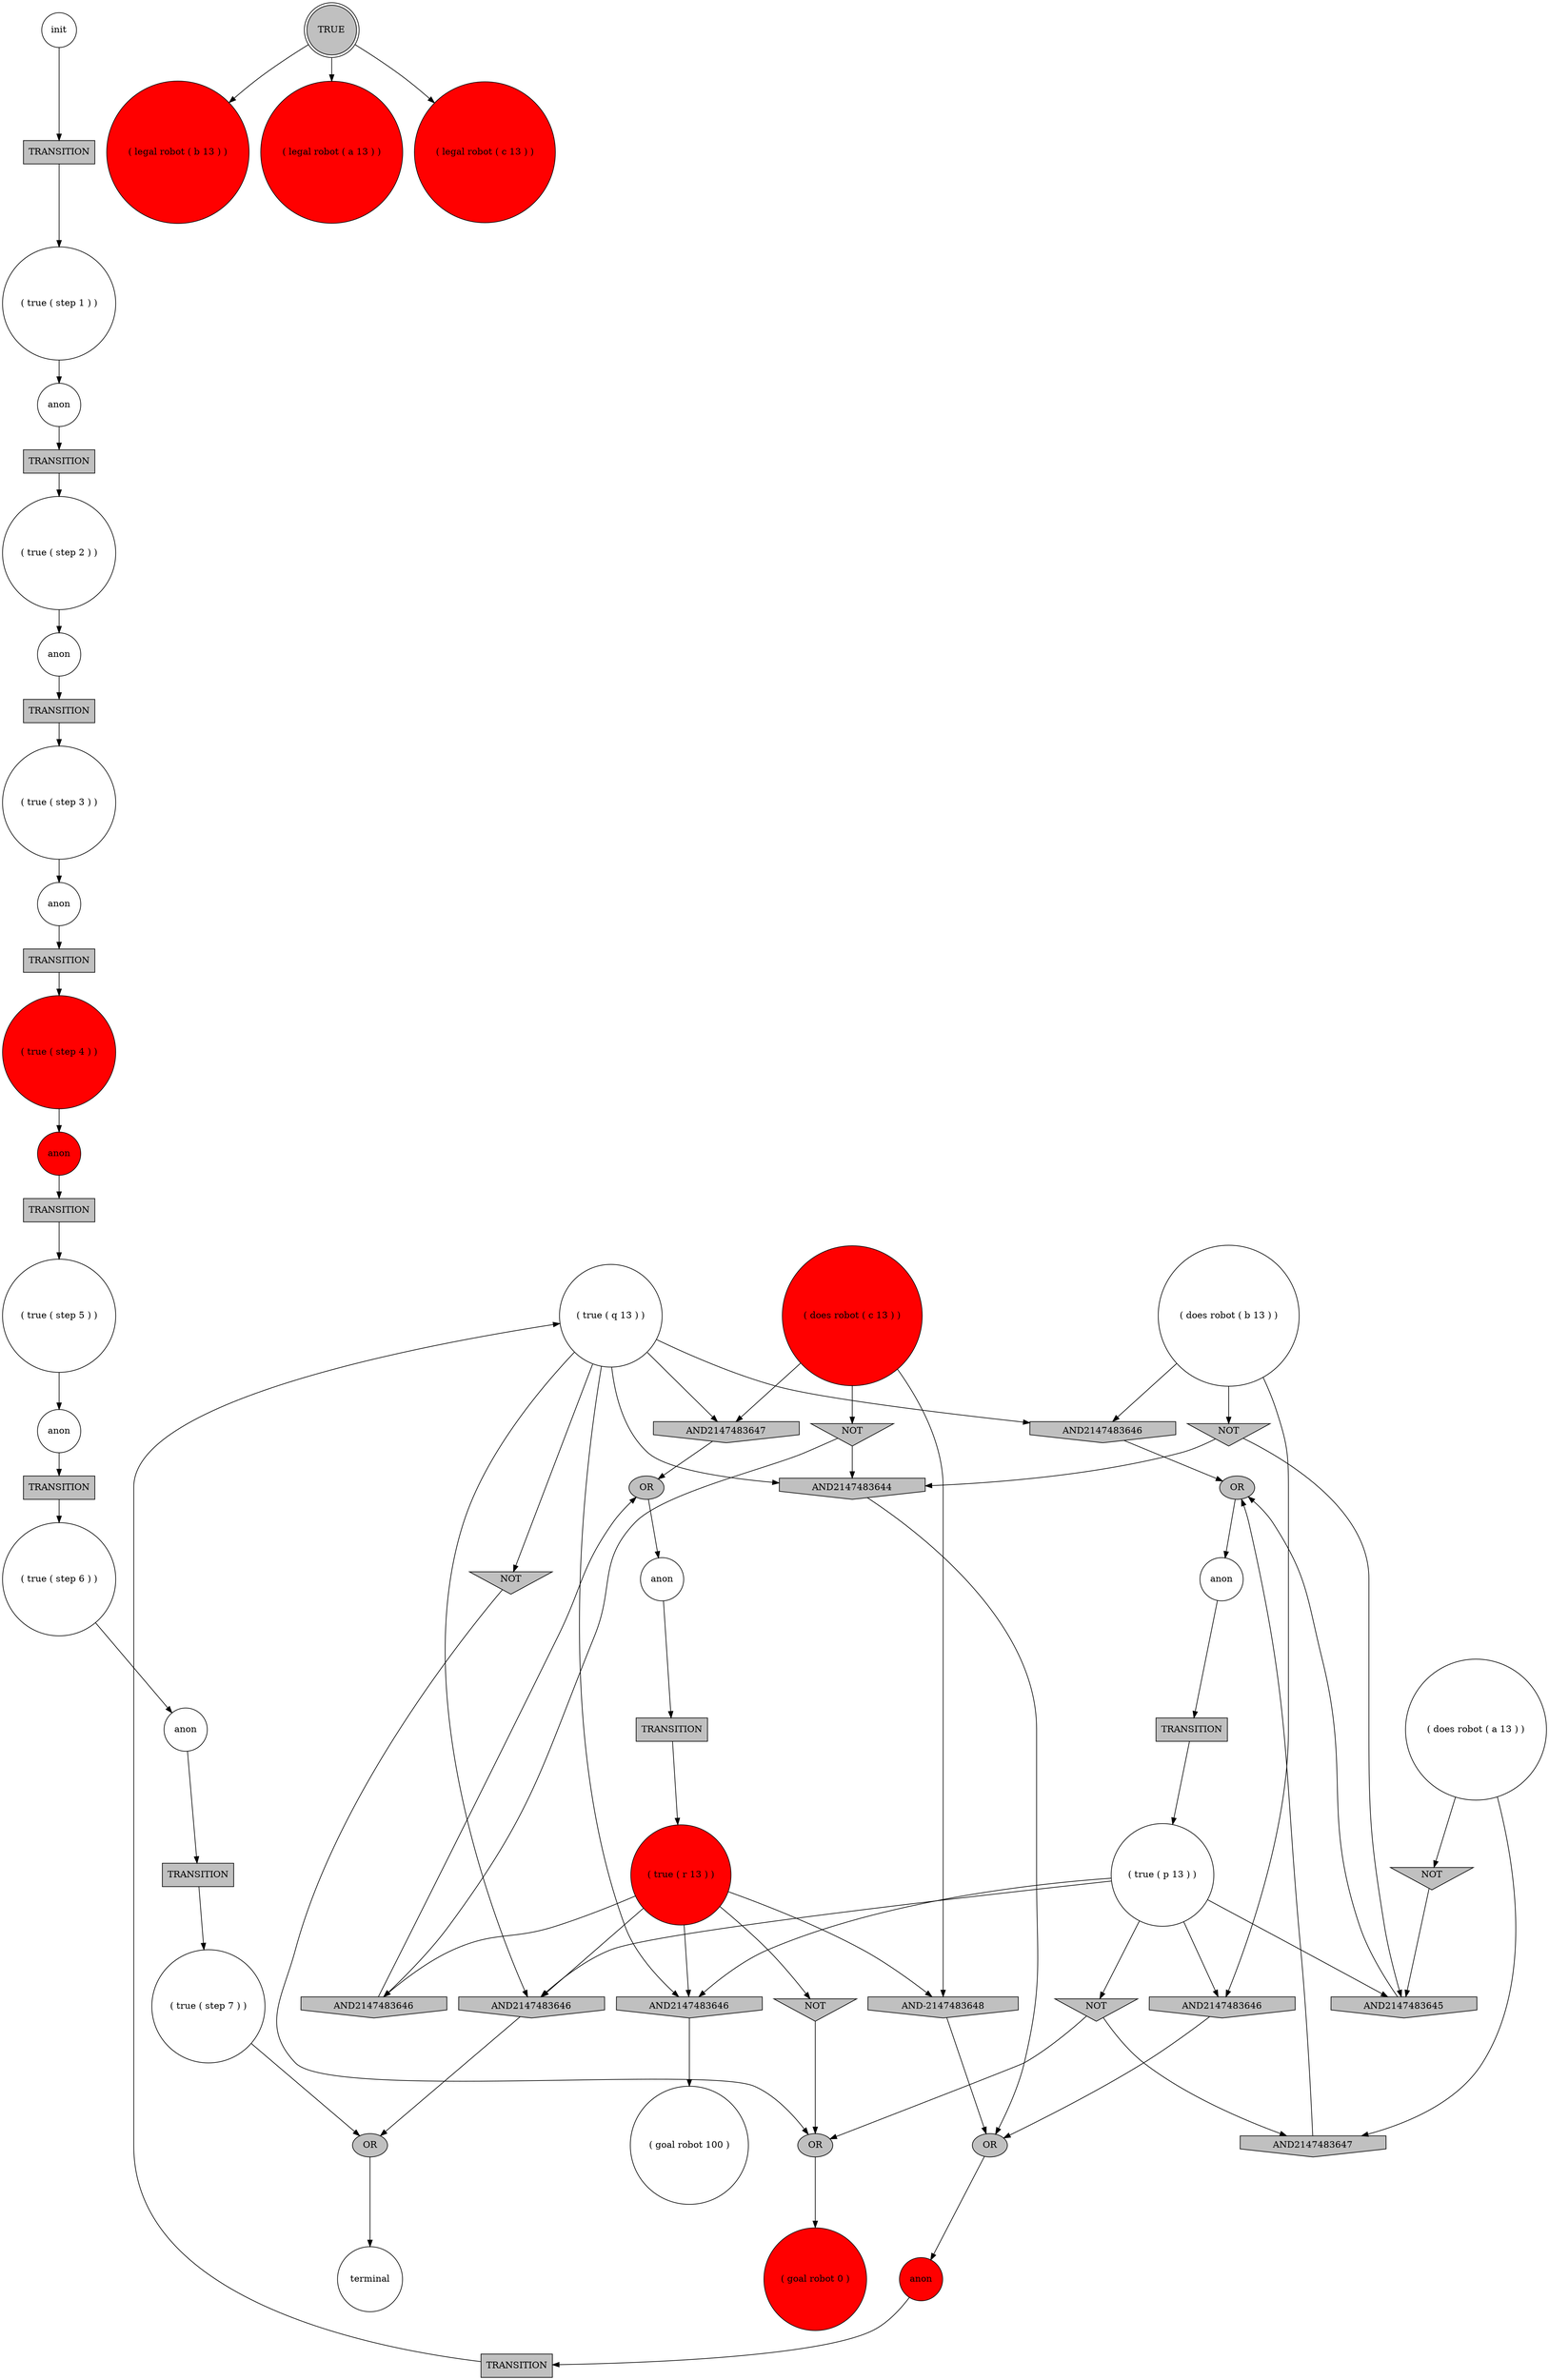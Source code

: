 digraph propNet
{
	"@16816692"[shape=circle, style= filled, fillcolor=white, label="anon"]; "@16816692"->"@44d02a01"; 
	"@79796960"[shape=invtriangle, style= filled, fillcolor=grey, label="NOT"]; "@79796960"->"@77366827"; "@79796960"->"@567aedd3"; 
	"@281bc02f"[shape=circle, style= filled, fillcolor=white, label="( true ( step 5 ) )"]; "@281bc02f"->"@6903a855"; 
	"@2026b861"[shape=circle, style= filled, fillcolor=white, label="terminal"]; 
	"@14fba4ab"[shape=circle, style= filled, fillcolor=white, label="( true ( q 13 ) )"]; "@14fba4ab"->"@1eedff7d"; "@14fba4ab"->"@334ae449"; "@14fba4ab"->"@745917f0"; "@14fba4ab"->"@45a6fcac"; "@14fba4ab"->"@130fad00"; "@14fba4ab"->"@2a687447"; 
	"@5f4e0f29"[shape=box, style= filled, fillcolor=grey, label="TRANSITION"]; "@5f4e0f29"->"@14fba4ab"; 
	"@317e31e1"[shape=circle, style= filled, fillcolor=white, label="( true ( step 6 ) )"]; "@317e31e1"->"@412f9af0"; 
	"@5837908b"[shape=circle, style= filled, fillcolor=white, label="anon"]; "@5837908b"->"@30f57455"; 
	"@24fef42f"[shape=ellipse, style= filled, fillcolor=grey, label="OR"]; "@24fef42f"->"@2026b861"; 
	"@45a6fcac"[shape=invhouse, style= filled, fillcolor=grey, label="AND2147483646"]; "@45a6fcac"->"@34683f5f"; 
	"@4f271610"[shape=circle, style= filled, fillcolor=white, label="anon"]; "@4f271610"->"@87f4aee"; 
	"@6903a855"[shape=circle, style= filled, fillcolor=white, label="anon"]; "@6903a855"->"@42fb9eb6"; 
	"@66ca1793"[shape=circle, style= filled, fillcolor=white, label="( true ( step 2 ) )"]; "@66ca1793"->"@4f271610"; 
	"@31663004"[shape=box, style= filled, fillcolor=grey, label="TRANSITION"]; "@31663004"->"@367ffa40"; 
	"@1eedff7d"[shape=invtriangle, style= filled, fillcolor=grey, label="NOT"]; "@1eedff7d"->"@77366827"; 
	"@58528192"[shape=circle, style= filled, fillcolor=white, label="( goal robot 100 )"]; 
	"@7a7ab38f"[shape=circle, style= filled, fillcolor=red, label="( does robot ( c 13 ) )"]; "@7a7ab38f"->"@61cb9a7b"; "@7a7ab38f"->"@27c9cb73"; "@7a7ab38f"->"@130fad00"; 
	"@5274728"[shape=box, style= filled, fillcolor=grey, label="TRANSITION"]; "@5274728"->"@410aa5ac"; 
	"@60f6bab2"[shape=doublecircle, style= filled, fillcolor=grey, label="TRUE"]; "@60f6bab2"->"@73081e10"; "@60f6bab2"->"@3daaaf05"; "@60f6bab2"->"@4f42197f"; 
	"@2f4d552d"[shape=box, style= filled, fillcolor=grey, label="TRANSITION"]; "@2f4d552d"->"@3a2c60bd"; 
	"@5997d3e0"[shape=invtriangle, style= filled, fillcolor=grey, label="NOT"]; "@5997d3e0"->"@77366827"; 
	"@3a2c60bd"[shape=circle, style= filled, fillcolor=white, label="( true ( step 7 ) )"]; "@3a2c60bd"->"@24fef42f"; 
	"@87f4aee"[shape=box, style= filled, fillcolor=grey, label="TRANSITION"]; "@87f4aee"->"@4de83059"; 
	"@3daaaf05"[shape=circle, style= filled, fillcolor=red, label="( legal robot ( a 13 ) )"]; 
	"@5af5b9f6"[shape=circle, style= filled, fillcolor=red, label="anon"]; "@5af5b9f6"->"@5f4e0f29"; 
	"@1eb79db1"[shape=circle, style= filled, fillcolor=red, label="anon"]; "@1eb79db1"->"@461ec383"; 
	"@34683f5f"[shape=ellipse, style= filled, fillcolor=grey, label="OR"]; "@34683f5f"->"@45d649b3"; 
	"@6f4efc23"[shape=circle, style= filled, fillcolor=white, label="( does robot ( a 13 ) )"]; "@6f4efc23"->"@5bacacda"; "@6f4efc23"->"@567aedd3"; 
	"@34777ff2"[shape=circle, style= filled, fillcolor=white, label="anon"]; "@34777ff2"->"@31663004"; 
	"@745917f0"[shape=invhouse, style= filled, fillcolor=grey, label="AND2147483644"]; "@745917f0"->"@38efc5cf"; 
	"@567aedd3"[shape=invhouse, style= filled, fillcolor=grey, label="AND2147483647"]; "@567aedd3"->"@34683f5f"; 
	"@61cb9a7b"[shape=invtriangle, style= filled, fillcolor=grey, label="NOT"]; "@61cb9a7b"->"@274569f3"; "@61cb9a7b"->"@745917f0"; 
	"@412f9af0"[shape=circle, style= filled, fillcolor=white, label="anon"]; "@412f9af0"->"@2f4d552d"; 
	"@367ffa40"[shape=circle, style= filled, fillcolor=red, label="( true ( r 13 ) )"]; "@367ffa40"->"@334ae449"; "@367ffa40"->"@274569f3"; "@367ffa40"->"@5997d3e0"; "@367ffa40"->"@27c9cb73"; "@367ffa40"->"@2a687447"; 
	"@42fb9eb6"[shape=box, style= filled, fillcolor=grey, label="TRANSITION"]; "@42fb9eb6"->"@317e31e1"; 
	"@45d649b3"[shape=circle, style= filled, fillcolor=white, label="anon"]; "@45d649b3"->"@7c410a6f"; 
	"@30f57455"[shape=box, style= filled, fillcolor=grey, label="TRANSITION"]; "@30f57455"->"@66ca1793"; 
	"@410aa5ac"[shape=circle, style= filled, fillcolor=white, label="( true ( step 1 ) )"]; "@410aa5ac"->"@5837908b"; 
	"@27c9cb73"[shape=invhouse, style= filled, fillcolor=grey, label="AND-2147483648"]; "@27c9cb73"->"@38efc5cf"; 
	"@73081e10"[shape=circle, style= filled, fillcolor=red, label="( legal robot ( b 13 ) )"]; 
	"@38efc5cf"[shape=ellipse, style= filled, fillcolor=grey, label="OR"]; "@38efc5cf"->"@5af5b9f6"; 
	"@11b88c8c"[shape=ellipse, style= filled, fillcolor=grey, label="OR"]; "@11b88c8c"->"@34777ff2"; 
	"@32f3c770"[shape=invtriangle, style= filled, fillcolor=grey, label="NOT"]; "@32f3c770"->"@14cd5b49"; "@32f3c770"->"@745917f0"; 
	"@461ec383"[shape=box, style= filled, fillcolor=grey, label="TRANSITION"]; "@461ec383"->"@281bc02f"; 
	"@1059adf2"[shape=circle, style= filled, fillcolor=red, label="( goal robot 0 )"]; 
	"@4de83059"[shape=circle, style= filled, fillcolor=white, label="( true ( step 3 ) )"]; "@4de83059"->"@16816692"; 
	"@58b99567"[shape=circle, style= filled, fillcolor=white, label="( true ( p 13 ) )"]; "@58b99567"->"@334ae449"; "@58b99567"->"@14cd5b49"; "@58b99567"->"@8322655"; "@58b99567"->"@79796960"; "@58b99567"->"@2a687447"; 
	"@130fad00"[shape=invhouse, style= filled, fillcolor=grey, label="AND2147483647"]; "@130fad00"->"@11b88c8c"; 
	"@5717690a"[shape=circle, style= filled, fillcolor=white, label="init"]; "@5717690a"->"@5274728"; 
	"@7c410a6f"[shape=box, style= filled, fillcolor=grey, label="TRANSITION"]; "@7c410a6f"->"@58b99567"; 
	"@2a687447"[shape=invhouse, style= filled, fillcolor=grey, label="AND2147483646"]; "@2a687447"->"@58528192"; 
	"@4f42197f"[shape=circle, style= filled, fillcolor=red, label="( legal robot ( c 13 ) )"]; 
	"@8322655"[shape=invhouse, style= filled, fillcolor=grey, label="AND2147483646"]; "@8322655"->"@38efc5cf"; 
	"@274569f3"[shape=invhouse, style= filled, fillcolor=grey, label="AND2147483646"]; "@274569f3"->"@11b88c8c"; 
	"@44d02a01"[shape=box, style= filled, fillcolor=grey, label="TRANSITION"]; "@44d02a01"->"@330c7c8c"; 
	"@7dcffb18"[shape=circle, style= filled, fillcolor=white, label="( does robot ( b 13 ) )"]; "@7dcffb18"->"@32f3c770"; "@7dcffb18"->"@8322655"; "@7dcffb18"->"@45a6fcac"; 
	"@334ae449"[shape=invhouse, style= filled, fillcolor=grey, label="AND2147483646"]; "@334ae449"->"@24fef42f"; 
	"@77366827"[shape=ellipse, style= filled, fillcolor=grey, label="OR"]; "@77366827"->"@1059adf2"; 
	"@5bacacda"[shape=invtriangle, style= filled, fillcolor=grey, label="NOT"]; "@5bacacda"->"@14cd5b49"; 
	"@330c7c8c"[shape=circle, style= filled, fillcolor=red, label="( true ( step 4 ) )"]; "@330c7c8c"->"@1eb79db1"; 
	"@14cd5b49"[shape=invhouse, style= filled, fillcolor=grey, label="AND2147483645"]; "@14cd5b49"->"@34683f5f"; 
}